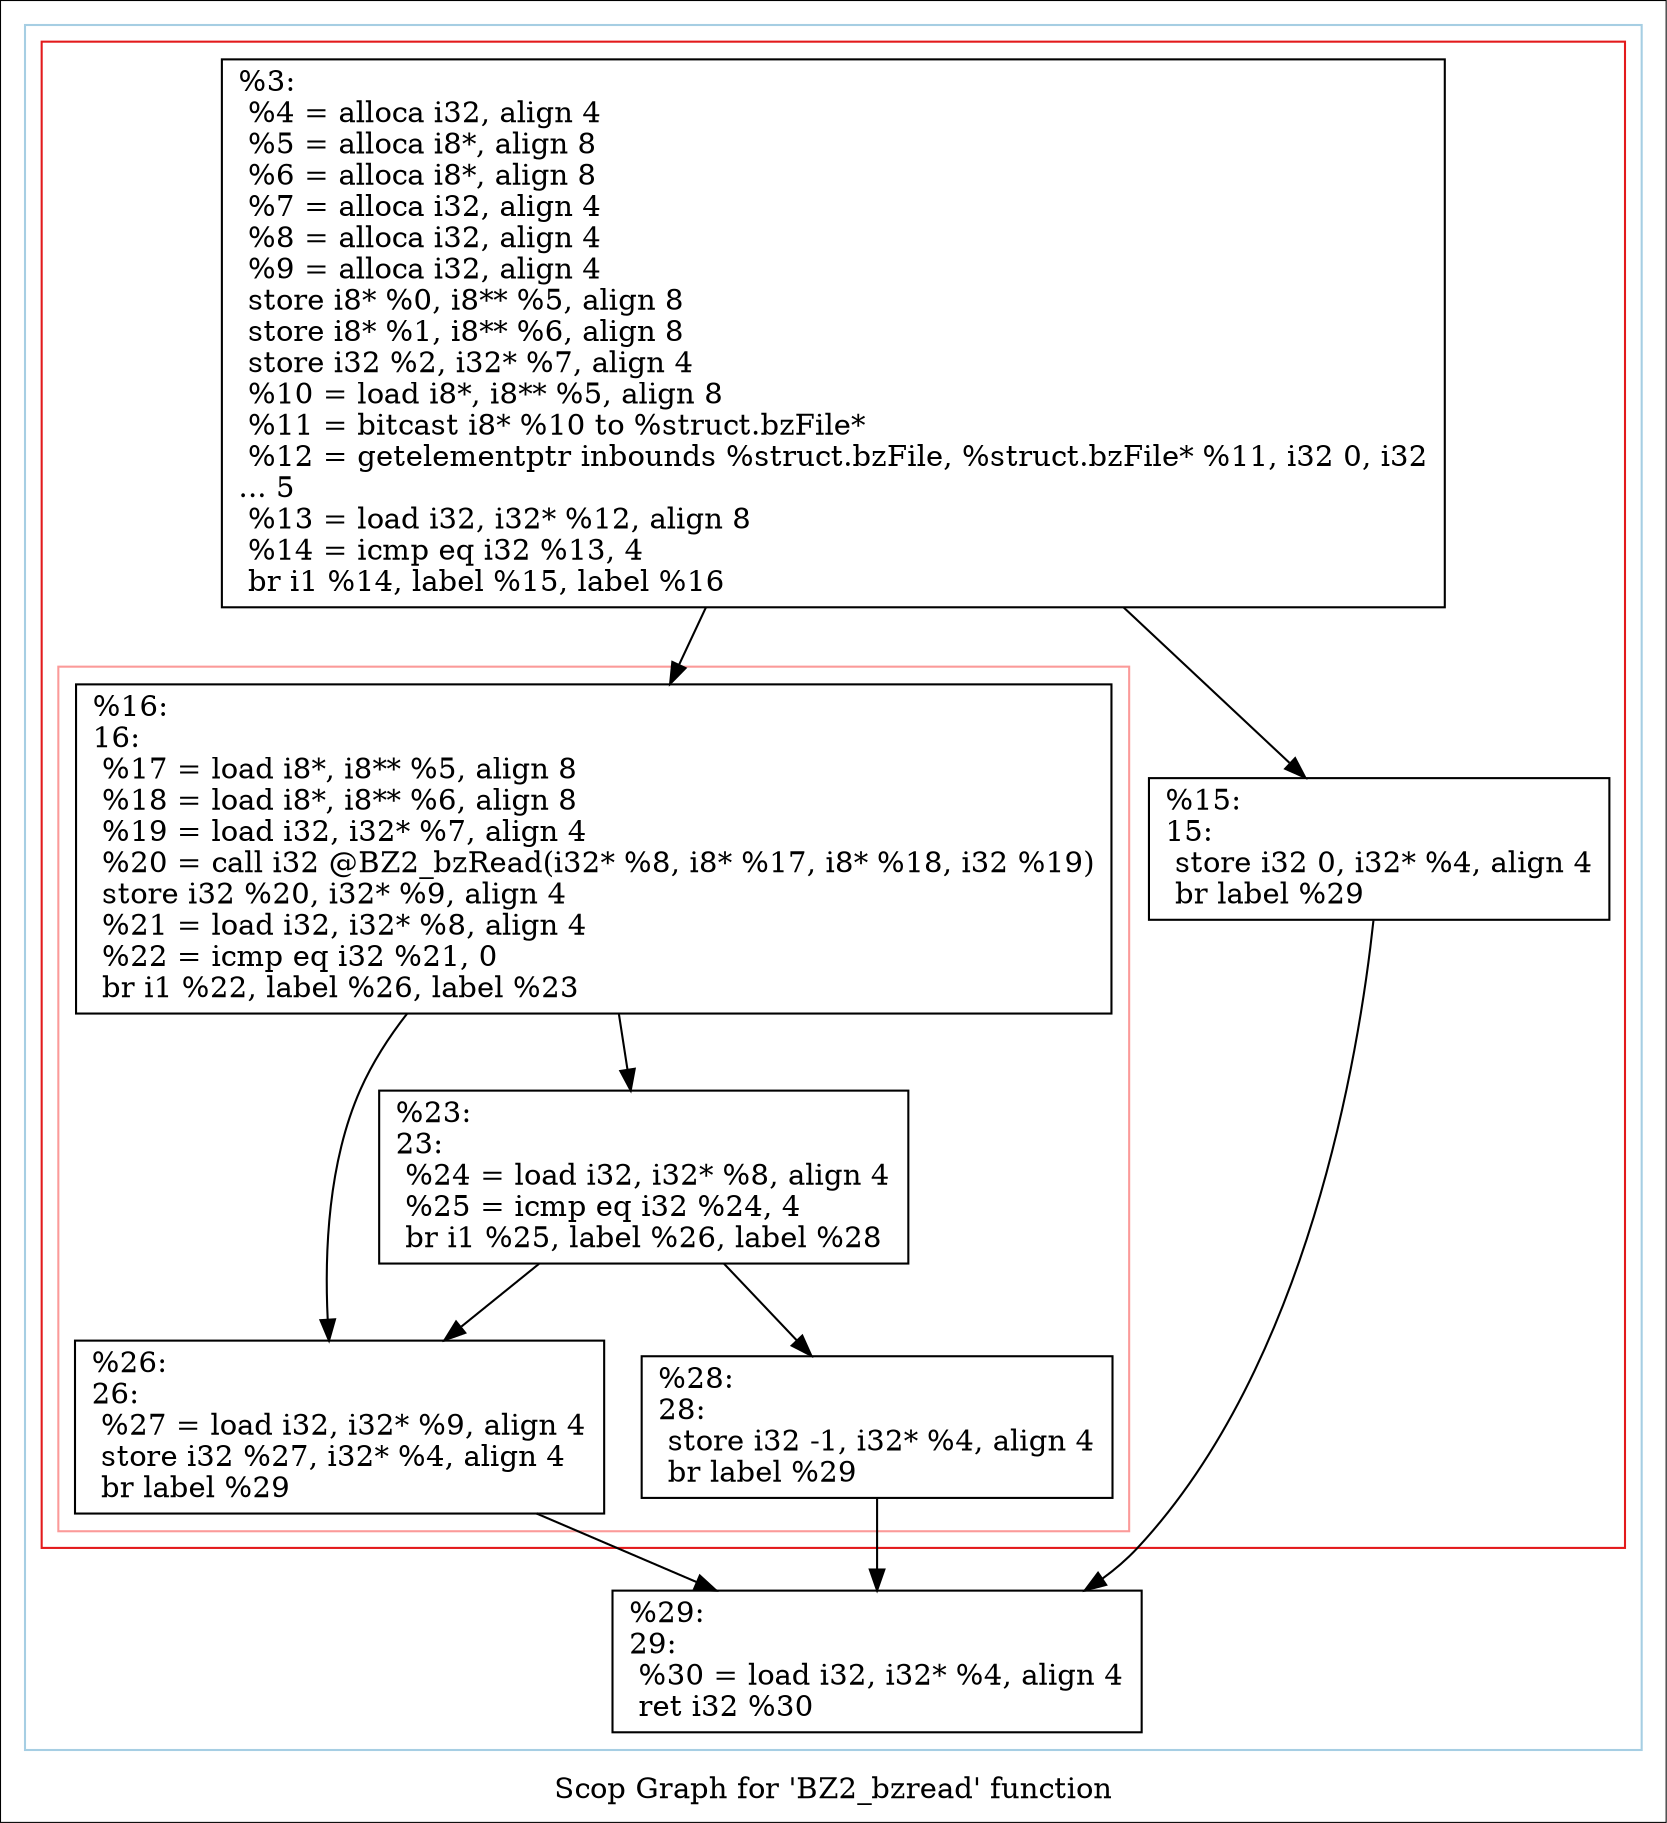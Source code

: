 digraph "Scop Graph for 'BZ2_bzread' function" {
	label="Scop Graph for 'BZ2_bzread' function";

	Node0x283b580 [shape=record,label="{%3:\l  %4 = alloca i32, align 4\l  %5 = alloca i8*, align 8\l  %6 = alloca i8*, align 8\l  %7 = alloca i32, align 4\l  %8 = alloca i32, align 4\l  %9 = alloca i32, align 4\l  store i8* %0, i8** %5, align 8\l  store i8* %1, i8** %6, align 8\l  store i32 %2, i32* %7, align 4\l  %10 = load i8*, i8** %5, align 8\l  %11 = bitcast i8* %10 to %struct.bzFile*\l  %12 = getelementptr inbounds %struct.bzFile, %struct.bzFile* %11, i32 0, i32\l... 5\l  %13 = load i32, i32* %12, align 8\l  %14 = icmp eq i32 %13, 4\l  br i1 %14, label %15, label %16\l}"];
	Node0x283b580 -> Node0x2842f70;
	Node0x283b580 -> Node0x2784380;
	Node0x2842f70 [shape=record,label="{%15:\l15:                                               \l  store i32 0, i32* %4, align 4\l  br label %29\l}"];
	Node0x2842f70 -> Node0x28c88b0;
	Node0x28c88b0 [shape=record,label="{%29:\l29:                                               \l  %30 = load i32, i32* %4, align 4\l  ret i32 %30\l}"];
	Node0x2784380 [shape=record,label="{%16:\l16:                                               \l  %17 = load i8*, i8** %5, align 8\l  %18 = load i8*, i8** %6, align 8\l  %19 = load i32, i32* %7, align 4\l  %20 = call i32 @BZ2_bzRead(i32* %8, i8* %17, i8* %18, i32 %19)\l  store i32 %20, i32* %9, align 4\l  %21 = load i32, i32* %8, align 4\l  %22 = icmp eq i32 %21, 0\l  br i1 %22, label %26, label %23\l}"];
	Node0x2784380 -> Node0x28d6190;
	Node0x2784380 -> Node0x2852160;
	Node0x28d6190 [shape=record,label="{%26:\l26:                                               \l  %27 = load i32, i32* %9, align 4\l  store i32 %27, i32* %4, align 4\l  br label %29\l}"];
	Node0x28d6190 -> Node0x28c88b0;
	Node0x2852160 [shape=record,label="{%23:\l23:                                               \l  %24 = load i32, i32* %8, align 4\l  %25 = icmp eq i32 %24, 4\l  br i1 %25, label %26, label %28\l}"];
	Node0x2852160 -> Node0x28d6190;
	Node0x2852160 -> Node0x28cd4a0;
	Node0x28cd4a0 [shape=record,label="{%28:\l28:                                               \l  store i32 -1, i32* %4, align 4\l  br label %29\l}"];
	Node0x28cd4a0 -> Node0x28c88b0;
	colorscheme = "paired12"
        subgraph cluster_0x2925ce0 {
          label = "";
          style = solid;
          color = 1
          subgraph cluster_0x2925c60 {
            label = "";
            style = solid;
            color = 6
            subgraph cluster_0x292af00 {
              label = "";
              style = solid;
              color = 5
              Node0x2784380;
              Node0x28d6190;
              Node0x2852160;
              Node0x28cd4a0;
            }
            Node0x283b580;
            Node0x2842f70;
          }
          Node0x28c88b0;
        }
}
